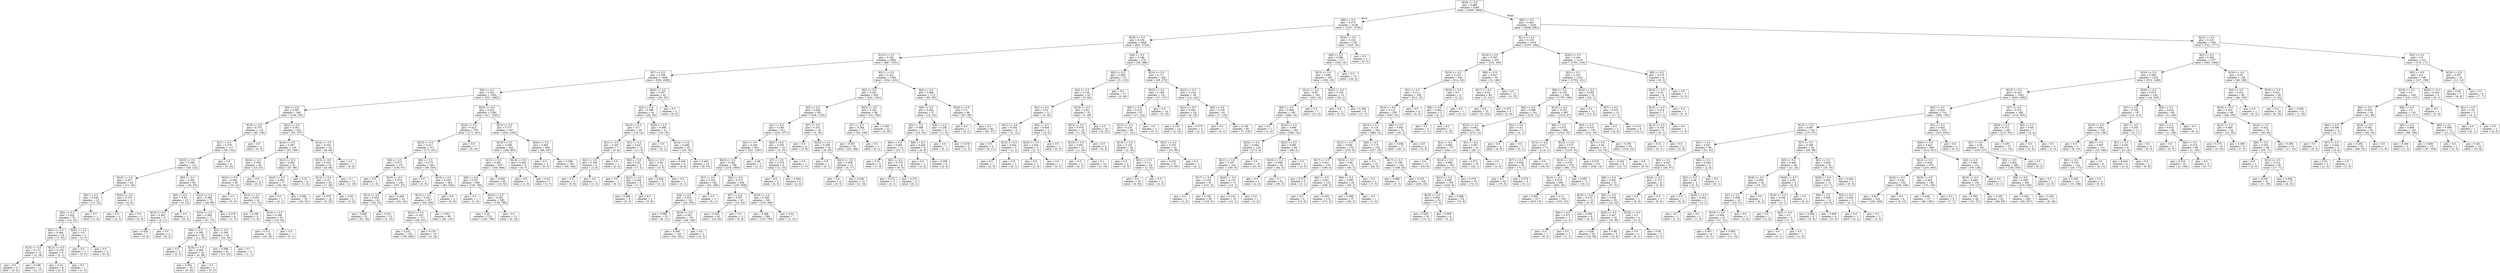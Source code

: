 digraph Tree {
node [shape=box] ;
0 [label="X[24] <= 0.5\ngini = 0.489\nsamples = 6383\nvalue = [4295, 5800]"] ;
1 [label="X[8] <= 0.5\ngini = 0.375\nsamples = 3138\nvalue = [1247, 3739]"] ;
0 -> 1 [labeldistance=2.5, labelangle=45, headlabel="True"] ;
2 [label="X[18] <= 0.5\ngini = 0.318\nsamples = 2920\nvalue = [921, 3720]"] ;
1 -> 2 ;
3 [label="X[13] <= 0.5\ngini = 0.332\nsamples = 2650\nvalue = [887, 3331]"] ;
2 -> 3 ;
4 [label="X[7] <= 0.5\ngini = 0.339\nsamples = 1608\nvalue = [553, 2000]"] ;
3 -> 4 ;
5 [label="X[4] <= 0.5\ngini = 0.332\nsamples = 1565\nvalue = [523, 1965]"] ;
4 -> 5 ;
6 [label="X[2] <= 0.5\ngini = 0.367\nsamples = 280\nvalue = [106, 332]"] ;
5 -> 6 ;
7 [label="X[19] <= 0.5\ngini = 0.375\nsamples = 118\nvalue = [45, 135]"] ;
6 -> 7 ;
8 [label="X[1] <= 0.5\ngini = 0.379\nsamples = 117\nvalue = [45, 132]"] ;
7 -> 8 ;
9 [label="X[23] <= 0.5\ngini = 0.394\nsamples = 113\nvalue = [45, 122]"] ;
8 -> 9 ;
10 [label="X[15] <= 0.5\ngini = 0.427\nsamples = 28\nvalue = [13, 29]"] ;
9 -> 10 ;
11 [label="X[5] <= 0.5\ngini = 0.438\nsamples = 23\nvalue = [11, 23]"] ;
10 -> 11 ;
12 [label="X[3] <= 0.5\ngini = 0.422\nsamples = 22\nvalue = [10, 23]"] ;
11 -> 12 ;
13 [label="X[21] <= 0.5\ngini = 0.384\nsamples = 19\nvalue = [7, 20]"] ;
12 -> 13 ;
14 [label="X[14] <= 0.5\ngini = 0.172\nsamples = 14\nvalue = [2, 19]"] ;
13 -> 14 ;
15 [label="gini = 0.0\nsamples = 2\nvalue = [0, 2]"] ;
14 -> 15 ;
16 [label="gini = 0.188\nsamples = 12\nvalue = [2, 17]"] ;
14 -> 16 ;
17 [label="X[12] <= 0.5\ngini = 0.278\nsamples = 5\nvalue = [5, 1]"] ;
13 -> 17 ;
18 [label="gini = 0.32\nsamples = 4\nvalue = [4, 1]"] ;
17 -> 18 ;
19 [label="gini = 0.0\nsamples = 1\nvalue = [1, 0]"] ;
17 -> 19 ;
20 [label="X[22] <= 0.5\ngini = 0.5\nsamples = 3\nvalue = [3, 3]"] ;
12 -> 20 ;
21 [label="gini = 0.0\nsamples = 1\nvalue = [3, 0]"] ;
20 -> 21 ;
22 [label="gini = 0.0\nsamples = 2\nvalue = [0, 3]"] ;
20 -> 22 ;
23 [label="gini = 0.0\nsamples = 1\nvalue = [1, 0]"] ;
11 -> 23 ;
24 [label="X[22] <= 0.5\ngini = 0.375\nsamples = 5\nvalue = [2, 6]"] ;
10 -> 24 ;
25 [label="gini = 0.5\nsamples = 2\nvalue = [2, 2]"] ;
24 -> 25 ;
26 [label="gini = 0.0\nsamples = 3\nvalue = [0, 4]"] ;
24 -> 26 ;
27 [label="X[0] <= 0.5\ngini = 0.381\nsamples = 85\nvalue = [32, 93]"] ;
9 -> 27 ;
28 [label="X[5] <= 0.5\ngini = 0.36\nsamples = 10\nvalue = [4, 13]"] ;
27 -> 28 ;
29 [label="X[15] <= 0.5\ngini = 0.391\nsamples = 9\nvalue = [4, 11]"] ;
28 -> 29 ;
30 [label="gini = 0.426\nsamples = 7\nvalue = [4, 9]"] ;
29 -> 30 ;
31 [label="gini = 0.0\nsamples = 2\nvalue = [0, 2]"] ;
29 -> 31 ;
32 [label="gini = 0.0\nsamples = 1\nvalue = [0, 2]"] ;
28 -> 32 ;
33 [label="X[12] <= 0.5\ngini = 0.384\nsamples = 75\nvalue = [28, 80]"] ;
27 -> 33 ;
34 [label="X[14] <= 0.5\ngini = 0.394\nsamples = 71\nvalue = [27, 73]"] ;
33 -> 34 ;
35 [label="X[6] <= 0.5\ngini = 0.393\nsamples = 28\nvalue = [11, 30]"] ;
34 -> 35 ;
36 [label="gini = 0.5\nsamples = 2\nvalue = [2, 2]"] ;
35 -> 36 ;
37 [label="X[16] <= 0.5\ngini = 0.368\nsamples = 26\nvalue = [9, 28]"] ;
35 -> 37 ;
38 [label="gini = 0.382\nsamples = 25\nvalue = [9, 26]"] ;
37 -> 38 ;
39 [label="gini = 0.0\nsamples = 1\nvalue = [0, 2]"] ;
37 -> 39 ;
40 [label="X[5] <= 0.5\ngini = 0.395\nsamples = 43\nvalue = [16, 43]"] ;
34 -> 40 ;
41 [label="gini = 0.388\nsamples = 41\nvalue = [15, 42]"] ;
40 -> 41 ;
42 [label="gini = 0.5\nsamples = 2\nvalue = [1, 1]"] ;
40 -> 42 ;
43 [label="gini = 0.219\nsamples = 4\nvalue = [1, 7]"] ;
33 -> 43 ;
44 [label="gini = 0.0\nsamples = 4\nvalue = [0, 10]"] ;
8 -> 44 ;
45 [label="gini = 0.0\nsamples = 1\nvalue = [0, 3]"] ;
7 -> 45 ;
46 [label="X[22] <= 0.5\ngini = 0.361\nsamples = 162\nvalue = [61, 197]"] ;
6 -> 46 ;
47 [label="X[14] <= 0.5\ngini = 0.387\nsamples = 129\nvalue = [53, 149]"] ;
46 -> 47 ;
48 [label="X[16] <= 0.5\ngini = 0.356\nsamples = 48\nvalue = [16, 53]"] ;
47 -> 48 ;
49 [label="X[23] <= 0.5\ngini = 0.364\nsamples = 46\nvalue = [16, 51]"] ;
48 -> 49 ;
50 [label="gini = 0.0\nsamples = 5\nvalue = [5, 0]"] ;
49 -> 50 ;
51 [label="X[15] <= 0.5\ngini = 0.292\nsamples = 41\nvalue = [11, 51]"] ;
49 -> 51 ;
52 [label="gini = 0.198\nsamples = 6\nvalue = [1, 8]"] ;
51 -> 52 ;
53 [label="X[19] <= 0.5\ngini = 0.306\nsamples = 35\nvalue = [10, 43]"] ;
51 -> 53 ;
54 [label="gini = 0.311\nsamples = 34\nvalue = [10, 42]"] ;
53 -> 54 ;
55 [label="gini = 0.0\nsamples = 1\nvalue = [0, 1]"] ;
53 -> 55 ;
56 [label="gini = 0.0\nsamples = 2\nvalue = [0, 2]"] ;
48 -> 56 ;
57 [label="X[21] <= 0.5\ngini = 0.402\nsamples = 81\nvalue = [37, 96]"] ;
47 -> 57 ;
58 [label="X[20] <= 0.5\ngini = 0.404\nsamples = 77\nvalue = [36, 92]"] ;
57 -> 58 ;
59 [label="gini = 0.0\nsamples = 1\nvalue = [0, 1]"] ;
58 -> 59 ;
60 [label="gini = 0.406\nsamples = 76\nvalue = [36, 91]"] ;
58 -> 60 ;
61 [label="gini = 0.32\nsamples = 4\nvalue = [1, 4]"] ;
57 -> 61 ;
62 [label="X[16] <= 0.5\ngini = 0.245\nsamples = 33\nvalue = [8, 48]"] ;
46 -> 62 ;
63 [label="X[15] <= 0.5\ngini = 0.252\nsamples = 32\nvalue = [8, 46]"] ;
62 -> 63 ;
64 [label="X[12] <= 0.5\ngini = 0.32\nsamples = 20\nvalue = [7, 28]"] ;
63 -> 64 ;
65 [label="gini = 0.278\nsamples = 18\nvalue = [5, 25]"] ;
64 -> 65 ;
66 [label="gini = 0.48\nsamples = 2\nvalue = [2, 3]"] ;
64 -> 66 ;
67 [label="gini = 0.1\nsamples = 12\nvalue = [1, 18]"] ;
63 -> 67 ;
68 [label="gini = 0.0\nsamples = 1\nvalue = [0, 2]"] ;
62 -> 68 ;
69 [label="X[23] <= 0.5\ngini = 0.324\nsamples = 1285\nvalue = [417, 1633]"] ;
5 -> 69 ;
70 [label="X[16] <= 0.5\ngini = 0.413\nsamples = 378\nvalue = [177, 431]"] ;
69 -> 70 ;
71 [label="X[22] <= 0.5\ngini = 0.417\nsamples = 371\nvalue = [177, 421]"] ;
70 -> 71 ;
72 [label="X[0] <= 0.5\ngini = 0.473\nsamples = 107\nvalue = [108, 67]"] ;
71 -> 72 ;
73 [label="gini = 0.0\nsamples = 1\nvalue = [1, 0]"] ;
72 -> 73 ;
74 [label="X[15] <= 0.5\ngini = 0.474\nsamples = 106\nvalue = [107, 67]"] ;
72 -> 74 ;
75 [label="X[12] <= 0.5\ngini = 0.495\nsamples = 63\nvalue = [53, 43]"] ;
74 -> 75 ;
76 [label="gini = 0.466\nsamples = 51\nvalue = [51, 30]"] ;
75 -> 76 ;
77 [label="gini = 0.231\nsamples = 12\nvalue = [2, 13]"] ;
75 -> 77 ;
78 [label="gini = 0.426\nsamples = 43\nvalue = [54, 24]"] ;
74 -> 78 ;
79 [label="X[0] <= 0.5\ngini = 0.273\nsamples = 264\nvalue = [69, 354]"] ;
71 -> 79 ;
80 [label="gini = 0.0\nsamples = 2\nvalue = [5, 0]"] ;
79 -> 80 ;
81 [label="X[19] <= 0.5\ngini = 0.259\nsamples = 262\nvalue = [64, 354]"] ;
79 -> 81 ;
82 [label="X[15] <= 0.5\ngini = 0.263\nsamples = 257\nvalue = [64, 346]"] ;
81 -> 82 ;
83 [label="X[12] <= 0.5\ngini = 0.243\nsamples = 171\nvalue = [38, 231]"] ;
82 -> 83 ;
84 [label="gini = 0.251\nsamples = 155\nvalue = [36, 209]"] ;
83 -> 84 ;
85 [label="gini = 0.153\nsamples = 16\nvalue = [2, 22]"] ;
83 -> 85 ;
86 [label="gini = 0.301\nsamples = 86\nvalue = [26, 115]"] ;
82 -> 86 ;
87 [label="gini = 0.0\nsamples = 5\nvalue = [0, 8]"] ;
81 -> 87 ;
88 [label="gini = 0.0\nsamples = 7\nvalue = [0, 10]"] ;
70 -> 88 ;
89 [label="X[15] <= 0.5\ngini = 0.277\nsamples = 907\nvalue = [240, 1202]"] ;
69 -> 89 ;
90 [label="X[19] <= 0.5\ngini = 0.266\nsamples = 643\nvalue = [160, 855]"] ;
89 -> 90 ;
91 [label="X[12] <= 0.5\ngini = 0.262\nsamples = 635\nvalue = [156, 848]"] ;
90 -> 91 ;
92 [label="X[0] <= 0.5\ngini = 0.257\nsamples = 586\nvalue = [140, 786]"] ;
91 -> 92 ;
93 [label="gini = 0.0\nsamples = 1\nvalue = [1, 0]"] ;
92 -> 93 ;
94 [label="X[16] <= 0.5\ngini = 0.255\nsamples = 585\nvalue = [139, 786]"] ;
92 -> 94 ;
95 [label="gini = 0.26\nsamples = 574\nvalue = [139, 768]"] ;
94 -> 95 ;
96 [label="gini = 0.0\nsamples = 11\nvalue = [0, 18]"] ;
94 -> 96 ;
97 [label="gini = 0.326\nsamples = 49\nvalue = [16, 62]"] ;
91 -> 97 ;
98 [label="X[14] <= 0.5\ngini = 0.463\nsamples = 8\nvalue = [4, 7]"] ;
90 -> 98 ;
99 [label="gini = 0.0\nsamples = 1\nvalue = [1, 0]"] ;
98 -> 99 ;
100 [label="gini = 0.42\nsamples = 7\nvalue = [3, 7]"] ;
98 -> 100 ;
101 [label="X[20] <= 0.5\ngini = 0.305\nsamples = 264\nvalue = [80, 347]"] ;
89 -> 101 ;
102 [label="gini = 0.0\nsamples = 2\nvalue = [0, 3]"] ;
101 -> 102 ;
103 [label="gini = 0.306\nsamples = 262\nvalue = [80, 344]"] ;
101 -> 103 ;
104 [label="X[22] <= 0.5\ngini = 0.497\nsamples = 43\nvalue = [30, 35]"] ;
4 -> 104 ;
105 [label="X[3] <= 0.5\ngini = 0.499\nsamples = 41\nvalue = [30, 33]"] ;
104 -> 105 ;
106 [label="X[14] <= 0.5\ngini = 0.5\nsamples = 20\nvalue = [14, 14]"] ;
105 -> 106 ;
107 [label="X[1] <= 0.5\ngini = 0.397\nsamples = 7\nvalue = [3, 8]"] ;
106 -> 107 ;
108 [label="X[2] <= 0.5\ngini = 0.198\nsamples = 6\nvalue = [1, 8]"] ;
107 -> 108 ;
109 [label="gini = 0.0\nsamples = 5\nvalue = [0, 8]"] ;
108 -> 109 ;
110 [label="gini = 0.0\nsamples = 1\nvalue = [1, 0]"] ;
108 -> 110 ;
111 [label="gini = 0.0\nsamples = 1\nvalue = [2, 0]"] ;
107 -> 111 ;
112 [label="X[1] <= 0.5\ngini = 0.457\nsamples = 13\nvalue = [11, 6]"] ;
106 -> 112 ;
113 [label="X[0] <= 0.5\ngini = 0.42\nsamples = 9\nvalue = [7, 3]"] ;
112 -> 113 ;
114 [label="gini = 0.0\nsamples = 1\nvalue = [0, 1]"] ;
113 -> 114 ;
115 [label="X[21] <= 0.5\ngini = 0.346\nsamples = 8\nvalue = [7, 2]"] ;
113 -> 115 ;
116 [label="gini = 0.408\nsamples = 6\nvalue = [5, 2]"] ;
115 -> 116 ;
117 [label="gini = 0.0\nsamples = 2\nvalue = [2, 0]"] ;
115 -> 117 ;
118 [label="X[21] <= 0.5\ngini = 0.49\nsamples = 4\nvalue = [4, 3]"] ;
112 -> 118 ;
119 [label="gini = 0.444\nsamples = 3\nvalue = [4, 2]"] ;
118 -> 119 ;
120 [label="gini = 0.0\nsamples = 1\nvalue = [0, 1]"] ;
118 -> 120 ;
121 [label="X[20] <= 0.5\ngini = 0.496\nsamples = 21\nvalue = [16, 19]"] ;
105 -> 121 ;
122 [label="gini = 0.0\nsamples = 1\nvalue = [0, 1]"] ;
121 -> 122 ;
123 [label="X[14] <= 0.5\ngini = 0.498\nsamples = 20\nvalue = [16, 18]"] ;
121 -> 123 ;
124 [label="gini = 0.444\nsamples = 6\nvalue = [8, 4]"] ;
123 -> 124 ;
125 [label="gini = 0.463\nsamples = 14\nvalue = [8, 14]"] ;
123 -> 125 ;
126 [label="gini = 0.0\nsamples = 2\nvalue = [0, 2]"] ;
104 -> 126 ;
127 [label="X[21] <= 0.5\ngini = 0.321\nsamples = 1042\nvalue = [334, 1331]"] ;
3 -> 127 ;
128 [label="X[2] <= 0.5\ngini = 0.281\nsamples = 929\nvalue = [252, 1241]"] ;
127 -> 128 ;
129 [label="X[3] <= 0.5\ngini = 0.284\nsamples = 831\nvalue = [228, 1103]"] ;
128 -> 129 ;
130 [label="X[1] <= 0.5\ngini = 0.285\nsamples = 811\nvalue = [224, 1077]"] ;
129 -> 130 ;
131 [label="X[5] <= 0.5\ngini = 0.284\nsamples = 801\nvalue = [221, 1067]"] ;
130 -> 131 ;
132 [label="X[23] <= 0.5\ngini = 0.283\nsamples = 798\nvalue = [219, 1064]"] ;
131 -> 132 ;
133 [label="X[7] <= 0.5\ngini = 0.322\nsamples = 162\nvalue = [52, 206]"] ;
132 -> 133 ;
134 [label="X[4] <= 0.5\ngini = 0.323\nsamples = 161\nvalue = [52, 205]"] ;
133 -> 134 ;
135 [label="gini = 0.488\nsamples = 10\nvalue = [8, 11]"] ;
134 -> 135 ;
136 [label="X[19] <= 0.5\ngini = 0.301\nsamples = 151\nvalue = [44, 194]"] ;
134 -> 136 ;
137 [label="gini = 0.304\nsamples = 149\nvalue = [44, 191]"] ;
136 -> 137 ;
138 [label="gini = 0.0\nsamples = 2\nvalue = [0, 3]"] ;
136 -> 138 ;
139 [label="gini = 0.0\nsamples = 1\nvalue = [0, 1]"] ;
133 -> 139 ;
140 [label="X[4] <= 0.5\ngini = 0.273\nsamples = 636\nvalue = [167, 858]"] ;
132 -> 140 ;
141 [label="X[7] <= 0.5\ngini = 0.327\nsamples = 45\nvalue = [14, 54]"] ;
140 -> 141 ;
142 [label="gini = 0.342\nsamples = 42\nvalue = [14, 50]"] ;
141 -> 142 ;
143 [label="gini = 0.0\nsamples = 3\nvalue = [0, 4]"] ;
141 -> 143 ;
144 [label="X[19] <= 0.5\ngini = 0.269\nsamples = 591\nvalue = [153, 804]"] ;
140 -> 144 ;
145 [label="gini = 0.268\nsamples = 584\nvalue = [150, 792]"] ;
144 -> 145 ;
146 [label="gini = 0.32\nsamples = 7\nvalue = [3, 12]"] ;
144 -> 146 ;
147 [label="gini = 0.48\nsamples = 3\nvalue = [2, 3]"] ;
131 -> 147 ;
148 [label="X[4] <= 0.5\ngini = 0.355\nsamples = 10\nvalue = [3, 10]"] ;
130 -> 148 ;
149 [label="X[7] <= 0.5\ngini = 0.278\nsamples = 9\nvalue = [2, 10]"] ;
148 -> 149 ;
150 [label="gini = 0.0\nsamples = 5\nvalue = [0, 6]"] ;
149 -> 150 ;
151 [label="gini = 0.444\nsamples = 4\nvalue = [2, 4]"] ;
149 -> 151 ;
152 [label="gini = 0.0\nsamples = 1\nvalue = [1, 0]"] ;
148 -> 152 ;
153 [label="X[7] <= 0.5\ngini = 0.231\nsamples = 20\nvalue = [4, 26]"] ;
129 -> 153 ;
154 [label="gini = 0.0\nsamples = 4\nvalue = [0, 8]"] ;
153 -> 154 ;
155 [label="X[20] <= 0.5\ngini = 0.298\nsamples = 16\nvalue = [4, 18]"] ;
153 -> 155 ;
156 [label="gini = 0.0\nsamples = 1\nvalue = [0, 1]"] ;
155 -> 156 ;
157 [label="X[23] <= 0.5\ngini = 0.308\nsamples = 15\nvalue = [4, 17]"] ;
155 -> 157 ;
158 [label="gini = 0.0\nsamples = 3\nvalue = [0, 3]"] ;
157 -> 158 ;
159 [label="gini = 0.346\nsamples = 12\nvalue = [4, 14]"] ;
157 -> 159 ;
160 [label="X[22] <= 0.5\ngini = 0.252\nsamples = 98\nvalue = [24, 138]"] ;
128 -> 160 ;
161 [label="X[7] <= 0.5\ngini = 0.264\nsamples = 77\nvalue = [20, 108]"] ;
160 -> 161 ;
162 [label="gini = 0.267\nsamples = 76\nvalue = [20, 106]"] ;
161 -> 162 ;
163 [label="gini = 0.0\nsamples = 1\nvalue = [0, 2]"] ;
161 -> 163 ;
164 [label="gini = 0.208\nsamples = 21\nvalue = [4, 30]"] ;
160 -> 164 ;
165 [label="X[4] <= 0.5\ngini = 0.499\nsamples = 113\nvalue = [82, 90]"] ;
127 -> 165 ;
166 [label="X[0] <= 0.5\ngini = 0.482\nsamples = 27\nvalue = [15, 22]"] ;
165 -> 166 ;
167 [label="X[2] <= 0.5\ngini = 0.498\nsamples = 21\nvalue = [14, 16]"] ;
166 -> 167 ;
168 [label="X[6] <= 0.5\ngini = 0.484\nsamples = 12\nvalue = [10, 7]"] ;
167 -> 168 ;
169 [label="gini = 0.32\nsamples = 4\nvalue = [1, 4]"] ;
168 -> 169 ;
170 [label="X[3] <= 0.5\ngini = 0.375\nsamples = 8\nvalue = [9, 3]"] ;
168 -> 170 ;
171 [label="gini = 0.375\nsamples = 3\nvalue = [3, 1]"] ;
170 -> 171 ;
172 [label="gini = 0.375\nsamples = 5\nvalue = [6, 2]"] ;
170 -> 172 ;
173 [label="X[6] <= 0.5\ngini = 0.426\nsamples = 9\nvalue = [4, 9]"] ;
167 -> 173 ;
174 [label="gini = 0.0\nsamples = 1\nvalue = [2, 0]"] ;
173 -> 174 ;
175 [label="gini = 0.298\nsamples = 8\nvalue = [2, 9]"] ;
173 -> 175 ;
176 [label="X[6] <= 0.5\ngini = 0.245\nsamples = 6\nvalue = [1, 6]"] ;
166 -> 176 ;
177 [label="gini = 0.0\nsamples = 1\nvalue = [0, 1]"] ;
176 -> 177 ;
178 [label="gini = 0.278\nsamples = 5\nvalue = [1, 5]"] ;
176 -> 178 ;
179 [label="X[20] <= 0.5\ngini = 0.5\nsamples = 86\nvalue = [67, 68]"] ;
165 -> 179 ;
180 [label="gini = 0.0\nsamples = 1\nvalue = [0, 1]"] ;
179 -> 180 ;
181 [label="gini = 0.5\nsamples = 85\nvalue = [67, 67]"] ;
179 -> 181 ;
182 [label="X[4] <= 0.5\ngini = 0.148\nsamples = 270\nvalue = [34, 389]"] ;
2 -> 182 ;
183 [label="X[0] <= 0.5\ngini = 0.083\nsamples = 70\nvalue = [5, 110]"] ;
182 -> 183 ;
184 [label="X[2] <= 0.5\ngini = 0.134\nsamples = 43\nvalue = [5, 64]"] ;
183 -> 184 ;
185 [label="X[1] <= 0.5\ngini = 0.32\nsamples = 11\nvalue = [4, 16]"] ;
184 -> 185 ;
186 [label="X[21] <= 0.5\ngini = 0.245\nsamples = 8\nvalue = [2, 12]"] ;
185 -> 186 ;
187 [label="gini = 0.0\nsamples = 6\nvalue = [0, 11]"] ;
186 -> 187 ;
188 [label="X[14] <= 0.5\ngini = 0.444\nsamples = 2\nvalue = [2, 1]"] ;
186 -> 188 ;
189 [label="gini = 0.0\nsamples = 1\nvalue = [2, 0]"] ;
188 -> 189 ;
190 [label="gini = 0.0\nsamples = 1\nvalue = [0, 1]"] ;
188 -> 190 ;
191 [label="X[5] <= 0.5\ngini = 0.444\nsamples = 3\nvalue = [2, 4]"] ;
185 -> 191 ;
192 [label="X[23] <= 0.5\ngini = 0.444\nsamples = 2\nvalue = [2, 1]"] ;
191 -> 192 ;
193 [label="gini = 0.0\nsamples = 1\nvalue = [2, 0]"] ;
192 -> 193 ;
194 [label="gini = 0.0\nsamples = 1\nvalue = [0, 1]"] ;
192 -> 194 ;
195 [label="gini = 0.0\nsamples = 1\nvalue = [0, 3]"] ;
191 -> 195 ;
196 [label="X[14] <= 0.5\ngini = 0.04\nsamples = 32\nvalue = [1, 48]"] ;
184 -> 196 ;
197 [label="X[22] <= 0.5\ngini = 0.074\nsamples = 16\nvalue = [1, 25]"] ;
196 -> 197 ;
198 [label="X[13] <= 0.5\ngini = 0.091\nsamples = 12\nvalue = [1, 20]"] ;
197 -> 198 ;
199 [label="gini = 0.0\nsamples = 2\nvalue = [0, 2]"] ;
198 -> 199 ;
200 [label="gini = 0.1\nsamples = 10\nvalue = [1, 18]"] ;
198 -> 200 ;
201 [label="gini = 0.0\nsamples = 4\nvalue = [0, 5]"] ;
197 -> 201 ;
202 [label="gini = 0.0\nsamples = 16\nvalue = [0, 23]"] ;
196 -> 202 ;
203 [label="gini = 0.0\nsamples = 27\nvalue = [0, 46]"] ;
183 -> 203 ;
204 [label="X[14] <= 0.5\ngini = 0.171\nsamples = 200\nvalue = [29, 279]"] ;
182 -> 204 ;
205 [label="X[22] <= 0.5\ngini = 0.196\nsamples = 101\nvalue = [17, 137]"] ;
204 -> 205 ;
206 [label="X[3] <= 0.5\ngini = 0.215\nsamples = 87\nvalue = [17, 122]"] ;
205 -> 206 ;
207 [label="X[13] <= 0.5\ngini = 0.216\nsamples = 86\nvalue = [17, 121]"] ;
206 -> 207 ;
208 [label="X[15] <= 0.5\ngini = 0.102\nsamples = 24\nvalue = [2, 35]"] ;
207 -> 208 ;
209 [label="gini = 0.0\nsamples = 2\nvalue = [0, 3]"] ;
208 -> 209 ;
210 [label="X[21] <= 0.5\ngini = 0.111\nsamples = 22\nvalue = [2, 32]"] ;
208 -> 210 ;
211 [label="gini = 0.0\nsamples = 20\nvalue = [0, 30]"] ;
210 -> 211 ;
212 [label="gini = 0.5\nsamples = 2\nvalue = [2, 2]"] ;
210 -> 212 ;
213 [label="X[21] <= 0.5\ngini = 0.253\nsamples = 62\nvalue = [15, 86]"] ;
207 -> 213 ;
214 [label="gini = 0.255\nsamples = 61\nvalue = [15, 85]"] ;
213 -> 214 ;
215 [label="gini = 0.0\nsamples = 1\nvalue = [0, 1]"] ;
213 -> 215 ;
216 [label="gini = 0.0\nsamples = 1\nvalue = [0, 1]"] ;
206 -> 216 ;
217 [label="gini = 0.0\nsamples = 14\nvalue = [0, 15]"] ;
205 -> 217 ;
218 [label="X[23] <= 0.5\ngini = 0.144\nsamples = 99\nvalue = [12, 142]"] ;
204 -> 218 ;
219 [label="X[21] <= 0.5\ngini = 0.293\nsamples = 18\nvalue = [5, 23]"] ;
218 -> 219 ;
220 [label="gini = 0.153\nsamples = 14\nvalue = [2, 22]"] ;
219 -> 220 ;
221 [label="gini = 0.375\nsamples = 4\nvalue = [3, 1]"] ;
219 -> 221 ;
222 [label="X[0] <= 0.5\ngini = 0.105\nsamples = 81\nvalue = [7, 119]"] ;
218 -> 222 ;
223 [label="gini = 0.0\nsamples = 1\nvalue = [0, 1]"] ;
222 -> 223 ;
224 [label="gini = 0.106\nsamples = 80\nvalue = [7, 118]"] ;
222 -> 224 ;
225 [label="X[16] <= 0.5\ngini = 0.104\nsamples = 218\nvalue = [326, 19]"] ;
1 -> 225 ;
226 [label="X[6] <= 0.5\ngini = 0.089\nsamples = 217\nvalue = [326, 16]"] ;
225 -> 226 ;
227 [label="X[15] <= 0.5\ngini = 0.096\nsamples = 202\nvalue = [302, 16]"] ;
226 -> 227 ;
228 [label="X[12] <= 0.5\ngini = 0.09\nsamples = 192\nvalue = [282, 14]"] ;
227 -> 228 ;
229 [label="X[4] <= 0.5\ngini = 0.094\nsamples = 185\nvalue = [269, 14]"] ;
228 -> 229 ;
230 [label="gini = 0.0\nsamples = 1\nvalue = [1, 0]"] ;
229 -> 230 ;
231 [label="X[14] <= 0.5\ngini = 0.094\nsamples = 184\nvalue = [268, 14]"] ;
229 -> 231 ;
232 [label="X[22] <= 0.5\ngini = 0.094\nsamples = 120\nvalue = [173, 9]"] ;
231 -> 232 ;
233 [label="X[21] <= 0.5\ngini = 0.107\nsamples = 102\nvalue = [150, 9]"] ;
232 -> 233 ;
234 [label="X[17] <= 0.5\ngini = 0.104\nsamples = 91\nvalue = [137, 8]"] ;
233 -> 234 ;
235 [label="gini = 0.0\nsamples = 1\nvalue = [1, 0]"] ;
234 -> 235 ;
236 [label="gini = 0.105\nsamples = 90\nvalue = [136, 8]"] ;
234 -> 236 ;
237 [label="X[20] <= 0.5\ngini = 0.133\nsamples = 11\nvalue = [13, 1]"] ;
233 -> 237 ;
238 [label="gini = 0.142\nsamples = 10\nvalue = [12, 1]"] ;
237 -> 238 ;
239 [label="gini = 0.0\nsamples = 1\nvalue = [1, 0]"] ;
237 -> 239 ;
240 [label="gini = 0.0\nsamples = 18\nvalue = [23, 0]"] ;
232 -> 240 ;
241 [label="X[22] <= 0.5\ngini = 0.095\nsamples = 64\nvalue = [95, 5]"] ;
231 -> 241 ;
242 [label="X[23] <= 0.5\ngini = 0.098\nsamples = 62\nvalue = [92, 5]"] ;
241 -> 242 ;
243 [label="gini = 0.0\nsamples = 1\nvalue = [2, 0]"] ;
242 -> 243 ;
244 [label="gini = 0.1\nsamples = 61\nvalue = [90, 5]"] ;
242 -> 244 ;
245 [label="gini = 0.0\nsamples = 2\nvalue = [3, 0]"] ;
241 -> 245 ;
246 [label="gini = 0.0\nsamples = 7\nvalue = [13, 0]"] ;
228 -> 246 ;
247 [label="X[23] <= 0.5\ngini = 0.165\nsamples = 10\nvalue = [20, 2]"] ;
227 -> 247 ;
248 [label="gini = 0.0\nsamples = 2\nvalue = [3, 0]"] ;
247 -> 248 ;
249 [label="gini = 0.188\nsamples = 8\nvalue = [17, 2]"] ;
247 -> 249 ;
250 [label="gini = 0.0\nsamples = 15\nvalue = [24, 0]"] ;
226 -> 250 ;
251 [label="gini = 0.0\nsamples = 1\nvalue = [0, 3]"] ;
225 -> 251 ;
252 [label="X[9] <= 0.5\ngini = 0.481\nsamples = 3245\nvalue = [3048, 2061]"] ;
0 -> 252 [labeldistance=2.5, labelangle=-45, headlabel="False"] ;
253 [label="X[11] <= 0.5\ngini = 0.195\nsamples = 1654\nvalue = [2307, 284]"] ;
252 -> 253 ;
254 [label="X[16] <= 0.5\ngini = 0.383\nsamples = 435\nvalue = [516, 180]"] ;
253 -> 254 ;
255 [label="X[10] <= 0.5\ngini = 0.116\nsamples = 343\nvalue = [514, 34]"] ;
254 -> 255 ;
256 [label="X[1] <= 0.5\ngini = 0.111\nsamples = 339\nvalue = [512, 32]"] ;
255 -> 256 ;
257 [label="X[15] <= 0.5\ngini = 0.112\nsamples = 335\nvalue = [507, 32]"] ;
256 -> 257 ;
258 [label="X[13] <= 0.5\ngini = 0.118\nsamples = 304\nvalue = [462, 31]"] ;
257 -> 258 ;
259 [label="X[12] <= 0.5\ngini = 0.049\nsamples = 150\nvalue = [235, 6]"] ;
258 -> 259 ;
260 [label="X[17] <= 0.5\ngini = 0.041\nsamples = 119\nvalue = [189, 4]"] ;
259 -> 260 ;
261 [label="gini = 0.375\nsamples = 3\nvalue = [3, 1]"] ;
260 -> 261 ;
262 [label="X[4] <= 0.5\ngini = 0.031\nsamples = 116\nvalue = [186, 3]"] ;
260 -> 262 ;
263 [label="gini = 0.0\nsamples = 6\nvalue = [13, 0]"] ;
262 -> 263 ;
264 [label="gini = 0.034\nsamples = 110\nvalue = [173, 3]"] ;
262 -> 264 ;
265 [label="X[19] <= 0.5\ngini = 0.08\nsamples = 31\nvalue = [46, 2]"] ;
259 -> 265 ;
266 [label="X[6] <= 0.5\ngini = 0.093\nsamples = 28\nvalue = [39, 2]"] ;
265 -> 266 ;
267 [label="gini = 0.095\nsamples = 27\nvalue = [38, 2]"] ;
266 -> 267 ;
268 [label="gini = 0.0\nsamples = 1\nvalue = [1, 0]"] ;
266 -> 268 ;
269 [label="gini = 0.0\nsamples = 3\nvalue = [7, 0]"] ;
265 -> 269 ;
270 [label="X[4] <= 0.5\ngini = 0.179\nsamples = 154\nvalue = [227, 25]"] ;
258 -> 270 ;
271 [label="gini = 0.0\nsamples = 19\nvalue = [28, 0]"] ;
270 -> 271 ;
272 [label="X[17] <= 0.5\ngini = 0.198\nsamples = 135\nvalue = [199, 25]"] ;
270 -> 272 ;
273 [label="gini = 0.486\nsamples = 7\nvalue = [5, 7]"] ;
272 -> 273 ;
274 [label="gini = 0.155\nsamples = 128\nvalue = [194, 18]"] ;
272 -> 274 ;
275 [label="X[6] <= 0.5\ngini = 0.043\nsamples = 31\nvalue = [45, 1]"] ;
257 -> 275 ;
276 [label="gini = 0.048\nsamples = 27\nvalue = [40, 1]"] ;
275 -> 276 ;
277 [label="gini = 0.0\nsamples = 4\nvalue = [5, 0]"] ;
275 -> 277 ;
278 [label="gini = 0.0\nsamples = 4\nvalue = [5, 0]"] ;
256 -> 278 ;
279 [label="X[15] <= 0.5\ngini = 0.5\nsamples = 4\nvalue = [2, 2]"] ;
255 -> 279 ;
280 [label="X[6] <= 0.5\ngini = 0.444\nsamples = 3\nvalue = [2, 1]"] ;
279 -> 280 ;
281 [label="gini = 0.5\nsamples = 2\nvalue = [1, 1]"] ;
280 -> 281 ;
282 [label="gini = 0.0\nsamples = 1\nvalue = [1, 0]"] ;
280 -> 282 ;
283 [label="gini = 0.0\nsamples = 1\nvalue = [0, 1]"] ;
279 -> 283 ;
284 [label="X[6] <= 0.5\ngini = 0.027\nsamples = 92\nvalue = [2, 146]"] ;
254 -> 284 ;
285 [label="X[17] <= 0.5\ngini = 0.03\nsamples = 80\nvalue = [2, 131]"] ;
284 -> 285 ;
286 [label="gini = 0.0\nsamples = 75\nvalue = [0, 125]"] ;
285 -> 286 ;
287 [label="gini = 0.375\nsamples = 5\nvalue = [2, 6]"] ;
285 -> 287 ;
288 [label="gini = 0.0\nsamples = 12\nvalue = [0, 15]"] ;
284 -> 288 ;
289 [label="X[20] <= 0.5\ngini = 0.104\nsamples = 1219\nvalue = [1791, 104]"] ;
253 -> 289 ;
290 [label="X[3] <= 0.5\ngini = 0.102\nsamples = 1210\nvalue = [1782, 101]"] ;
289 -> 290 ;
291 [label="X[0] <= 0.5\ngini = 0.102\nsamples = 1188\nvalue = [1750, 100]"] ;
290 -> 291 ;
292 [label="X[4] <= 0.5\ngini = 0.086\nsamples = 201\nvalue = [276, 13]"] ;
291 -> 292 ;
293 [label="X[12] <= 0.5\ngini = 0.081\nsamples = 198\nvalue = [272, 12]"] ;
292 -> 293 ;
294 [label="X[2] <= 0.5\ngini = 0.083\nsamples = 177\nvalue = [244, 11]"] ;
293 -> 294 ;
295 [label="gini = 0.0\nsamples = 15\nvalue = [20, 0]"] ;
294 -> 295 ;
296 [label="X[14] <= 0.5\ngini = 0.089\nsamples = 162\nvalue = [224, 11]"] ;
294 -> 296 ;
297 [label="X[13] <= 0.5\ngini = 0.096\nsamples = 109\nvalue = [150, 8]"] ;
296 -> 297 ;
298 [label="X[16] <= 0.5\ngini = 0.094\nsamples = 54\nvalue = [77, 4]"] ;
297 -> 298 ;
299 [label="gini = 0.053\nsamples = 50\nvalue = [72, 2]"] ;
298 -> 299 ;
300 [label="gini = 0.408\nsamples = 4\nvalue = [5, 2]"] ;
298 -> 300 ;
301 [label="gini = 0.098\nsamples = 55\nvalue = [73, 4]"] ;
297 -> 301 ;
302 [label="gini = 0.075\nsamples = 53\nvalue = [74, 3]"] ;
296 -> 302 ;
303 [label="X[1] <= 0.5\ngini = 0.067\nsamples = 21\nvalue = [28, 1]"] ;
293 -> 303 ;
304 [label="gini = 0.071\nsamples = 20\nvalue = [26, 1]"] ;
303 -> 304 ;
305 [label="gini = 0.0\nsamples = 1\nvalue = [2, 0]"] ;
303 -> 305 ;
306 [label="X[2] <= 0.5\ngini = 0.32\nsamples = 3\nvalue = [4, 1]"] ;
292 -> 306 ;
307 [label="gini = 0.0\nsamples = 2\nvalue = [4, 0]"] ;
306 -> 307 ;
308 [label="gini = 0.0\nsamples = 1\nvalue = [0, 1]"] ;
306 -> 308 ;
309 [label="X[12] <= 0.5\ngini = 0.105\nsamples = 987\nvalue = [1474, 87]"] ;
291 -> 309 ;
310 [label="X[4] <= 0.5\ngini = 0.072\nsamples = 884\nvalue = [1333, 52]"] ;
309 -> 310 ;
311 [label="X[13] <= 0.5\ngini = 0.017\nsamples = 73\nvalue = [114, 1]"] ;
310 -> 311 ;
312 [label="X[7] <= 0.5\ngini = 0.026\nsamples = 48\nvalue = [75, 1]"] ;
311 -> 312 ;
313 [label="gini = 0.0\nsamples = 44\nvalue = [70, 0]"] ;
312 -> 313 ;
314 [label="gini = 0.278\nsamples = 4\nvalue = [5, 1]"] ;
312 -> 314 ;
315 [label="gini = 0.0\nsamples = 25\nvalue = [39, 0]"] ;
311 -> 315 ;
316 [label="X[14] <= 0.5\ngini = 0.077\nsamples = 811\nvalue = [1219, 51]"] ;
310 -> 316 ;
317 [label="X[16] <= 0.5\ngini = 0.079\nsamples = 579\nvalue = [861, 37]"] ;
316 -> 317 ;
318 [label="X[13] <= 0.5\ngini = 0.079\nsamples = 568\nvalue = [842, 36]"] ;
317 -> 318 ;
319 [label="gini = 0.052\nsamples = 317\nvalue = [470, 13]"] ;
318 -> 319 ;
320 [label="gini = 0.11\nsamples = 251\nvalue = [372, 23]"] ;
318 -> 320 ;
321 [label="gini = 0.095\nsamples = 11\nvalue = [19, 1]"] ;
317 -> 321 ;
322 [label="gini = 0.072\nsamples = 232\nvalue = [358, 14]"] ;
316 -> 322 ;
323 [label="X[4] <= 0.5\ngini = 0.319\nsamples = 103\nvalue = [141, 35]"] ;
309 -> 323 ;
324 [label="X[7] <= 0.5\ngini = 0.48\nsamples = 10\nvalue = [15, 10]"] ;
323 -> 324 ;
325 [label="gini = 0.434\nsamples = 9\nvalue = [15, 7]"] ;
324 -> 325 ;
326 [label="gini = 0.0\nsamples = 1\nvalue = [0, 3]"] ;
324 -> 326 ;
327 [label="gini = 0.276\nsamples = 93\nvalue = [126, 25]"] ;
323 -> 327 ;
328 [label="X[14] <= 0.5\ngini = 0.059\nsamples = 22\nvalue = [32, 1]"] ;
290 -> 328 ;
329 [label="gini = 0.0\nsamples = 12\nvalue = [15, 0]"] ;
328 -> 329 ;
330 [label="X[7] <= 0.5\ngini = 0.105\nsamples = 10\nvalue = [17, 1]"] ;
328 -> 330 ;
331 [label="gini = 0.0\nsamples = 2\nvalue = [4, 0]"] ;
330 -> 331 ;
332 [label="gini = 0.133\nsamples = 8\nvalue = [13, 1]"] ;
330 -> 332 ;
333 [label="X[6] <= 0.5\ngini = 0.375\nsamples = 9\nvalue = [9, 3]"] ;
289 -> 333 ;
334 [label="X[16] <= 0.5\ngini = 0.42\nsamples = 8\nvalue = [7, 3]"] ;
333 -> 334 ;
335 [label="X[15] <= 0.5\ngini = 0.219\nsamples = 7\nvalue = [7, 1]"] ;
334 -> 335 ;
336 [label="X[13] <= 0.5\ngini = 0.245\nsamples = 6\nvalue = [6, 1]"] ;
335 -> 336 ;
337 [label="gini = 0.32\nsamples = 4\nvalue = [4, 1]"] ;
336 -> 337 ;
338 [label="gini = 0.0\nsamples = 2\nvalue = [2, 0]"] ;
336 -> 338 ;
339 [label="gini = 0.0\nsamples = 1\nvalue = [1, 0]"] ;
335 -> 339 ;
340 [label="gini = 0.0\nsamples = 1\nvalue = [0, 2]"] ;
334 -> 340 ;
341 [label="gini = 0.0\nsamples = 1\nvalue = [2, 0]"] ;
333 -> 341 ;
342 [label="X[15] <= 0.5\ngini = 0.415\nsamples = 1591\nvalue = [741, 1777]"] ;
252 -> 342 ;
343 [label="X[2] <= 0.5\ngini = 0.384\nsamples = 1377\nvalue = [563, 1606]"] ;
342 -> 343 ;
344 [label="X[16] <= 0.5\ngini = 0.388\nsamples = 1239\nvalue = [514, 1438]"] ;
343 -> 344 ;
345 [label="X[12] <= 0.5\ngini = 0.432\nsamples = 1003\nvalue = [500, 1085]"] ;
344 -> 345 ;
346 [label="X[4] <= 0.5\ngini = 0.451\nsamples = 714\nvalue = [382, 730]"] ;
345 -> 346 ;
347 [label="X[14] <= 0.5\ngini = 0.487\nsamples = 104\nvalue = [70, 97]"] ;
346 -> 347 ;
348 [label="X[1] <= 0.5\ngini = 0.447\nsamples = 60\nvalue = [31, 61]"] ;
347 -> 348 ;
349 [label="X[5] <= 0.5\ngini = 0.447\nsamples = 55\nvalue = [29, 57]"] ;
348 -> 349 ;
350 [label="X[6] <= 0.5\ngini = 0.453\nsamples = 51\nvalue = [27, 51]"] ;
349 -> 350 ;
351 [label="X[19] <= 0.5\ngini = 0.473\nsamples = 12\nvalue = [5, 8]"] ;
350 -> 351 ;
352 [label="X[0] <= 0.5\ngini = 0.375\nsamples = 3\nvalue = [1, 3]"] ;
351 -> 352 ;
353 [label="gini = 0.0\nsamples = 1\nvalue = [0, 2]"] ;
352 -> 353 ;
354 [label="gini = 0.5\nsamples = 2\nvalue = [1, 1]"] ;
352 -> 354 ;
355 [label="gini = 0.494\nsamples = 9\nvalue = [4, 5]"] ;
351 -> 355 ;
356 [label="X[3] <= 0.5\ngini = 0.448\nsamples = 39\nvalue = [22, 43]"] ;
350 -> 356 ;
357 [label="X[20] <= 0.5\ngini = 0.437\nsamples = 35\nvalue = [19, 40]"] ;
356 -> 357 ;
358 [label="gini = 0.426\nsamples = 29\nvalue = [16, 36]"] ;
357 -> 358 ;
359 [label="gini = 0.49\nsamples = 6\nvalue = [3, 4]"] ;
357 -> 359 ;
360 [label="X[19] <= 0.5\ngini = 0.5\nsamples = 4\nvalue = [3, 3]"] ;
356 -> 360 ;
361 [label="gini = 0.0\nsamples = 1\nvalue = [0, 1]"] ;
360 -> 361 ;
362 [label="gini = 0.48\nsamples = 3\nvalue = [3, 2]"] ;
360 -> 362 ;
363 [label="X[19] <= 0.5\ngini = 0.375\nsamples = 4\nvalue = [2, 6]"] ;
349 -> 363 ;
364 [label="gini = 0.0\nsamples = 1\nvalue = [2, 0]"] ;
363 -> 364 ;
365 [label="gini = 0.0\nsamples = 3\nvalue = [0, 6]"] ;
363 -> 365 ;
366 [label="X[6] <= 0.5\ngini = 0.444\nsamples = 5\nvalue = [2, 4]"] ;
348 -> 366 ;
367 [label="X[5] <= 0.5\ngini = 0.48\nsamples = 4\nvalue = [2, 3]"] ;
366 -> 367 ;
368 [label="gini = 0.0\nsamples = 1\nvalue = [0, 2]"] ;
367 -> 368 ;
369 [label="X[19] <= 0.5\ngini = 0.444\nsamples = 3\nvalue = [2, 1]"] ;
367 -> 369 ;
370 [label="gini = 0.5\nsamples = 2\nvalue = [1, 1]"] ;
369 -> 370 ;
371 [label="gini = 0.0\nsamples = 1\nvalue = [1, 0]"] ;
369 -> 371 ;
372 [label="gini = 0.0\nsamples = 1\nvalue = [0, 1]"] ;
366 -> 372 ;
373 [label="X[7] <= 0.5\ngini = 0.499\nsamples = 44\nvalue = [39, 36]"] ;
347 -> 373 ;
374 [label="X[5] <= 0.5\ngini = 0.494\nsamples = 28\nvalue = [21, 26]"] ;
373 -> 374 ;
375 [label="X[18] <= 0.5\ngini = 0.495\nsamples = 24\nvalue = [19, 23]"] ;
374 -> 375 ;
376 [label="X[1] <= 0.5\ngini = 0.499\nsamples = 23\nvalue = [19, 21]"] ;
375 -> 376 ;
377 [label="X[19] <= 0.5\ngini = 0.494\nsamples = 22\nvalue = [17, 21]"] ;
376 -> 377 ;
378 [label="gini = 0.497\nsamples = 9\nvalue = [6, 7]"] ;
377 -> 378 ;
379 [label="gini = 0.493\nsamples = 13\nvalue = [11, 14]"] ;
377 -> 379 ;
380 [label="gini = 0.0\nsamples = 1\nvalue = [2, 0]"] ;
376 -> 380 ;
381 [label="gini = 0.0\nsamples = 1\nvalue = [0, 2]"] ;
375 -> 381 ;
382 [label="X[18] <= 0.5\ngini = 0.48\nsamples = 4\nvalue = [2, 3]"] ;
374 -> 382 ;
383 [label="X[19] <= 0.5\ngini = 0.444\nsamples = 3\nvalue = [2, 1]"] ;
382 -> 383 ;
384 [label="gini = 0.0\nsamples = 1\nvalue = [1, 0]"] ;
383 -> 384 ;
385 [label="X[0] <= 0.5\ngini = 0.5\nsamples = 2\nvalue = [1, 1]"] ;
383 -> 385 ;
386 [label="gini = 0.0\nsamples = 1\nvalue = [0, 1]"] ;
385 -> 386 ;
387 [label="gini = 0.0\nsamples = 1\nvalue = [1, 0]"] ;
385 -> 387 ;
388 [label="gini = 0.0\nsamples = 1\nvalue = [0, 2]"] ;
382 -> 388 ;
389 [label="X[1] <= 0.5\ngini = 0.459\nsamples = 16\nvalue = [18, 10]"] ;
373 -> 389 ;
390 [label="X[20] <= 0.5\ngini = 0.465\nsamples = 13\nvalue = [12, 7]"] ;
389 -> 390 ;
391 [label="X[0] <= 0.5\ngini = 0.469\nsamples = 10\nvalue = [10, 6]"] ;
390 -> 391 ;
392 [label="gini = 0.494\nsamples = 6\nvalue = [5, 4]"] ;
391 -> 392 ;
393 [label="gini = 0.408\nsamples = 4\nvalue = [5, 2]"] ;
391 -> 393 ;
394 [label="X[3] <= 0.5\ngini = 0.444\nsamples = 3\nvalue = [2, 1]"] ;
390 -> 394 ;
395 [label="gini = 0.0\nsamples = 1\nvalue = [0, 1]"] ;
394 -> 395 ;
396 [label="gini = 0.0\nsamples = 2\nvalue = [2, 0]"] ;
394 -> 396 ;
397 [label="gini = 0.444\nsamples = 3\nvalue = [6, 3]"] ;
389 -> 397 ;
398 [label="X[1] <= 0.5\ngini = 0.442\nsamples = 610\nvalue = [312, 633]"] ;
346 -> 398 ;
399 [label="X[20] <= 0.5\ngini = 0.443\nsamples = 609\nvalue = [312, 631]"] ;
398 -> 399 ;
400 [label="X[14] <= 0.5\ngini = 0.436\nsamples = 478\nvalue = [233, 493]"] ;
399 -> 400 ;
401 [label="X[18] <= 0.5\ngini = 0.432\nsamples = 332\nvalue = [160, 348]"] ;
400 -> 401 ;
402 [label="gini = 0.437\nsamples = 326\nvalue = [160, 336]"] ;
401 -> 402 ;
403 [label="gini = 0.0\nsamples = 6\nvalue = [0, 12]"] ;
401 -> 403 ;
404 [label="X[18] <= 0.5\ngini = 0.445\nsamples = 146\nvalue = [73, 145]"] ;
400 -> 404 ;
405 [label="gini = 0.438\nsamples = 137\nvalue = [66, 138]"] ;
404 -> 405 ;
406 [label="gini = 0.5\nsamples = 9\nvalue = [7, 7]"] ;
404 -> 406 ;
407 [label="X[3] <= 0.5\ngini = 0.463\nsamples = 131\nvalue = [79, 138]"] ;
399 -> 407 ;
408 [label="X[13] <= 0.5\ngini = 0.464\nsamples = 130\nvalue = [79, 137]"] ;
407 -> 408 ;
409 [label="gini = 0.393\nsamples = 48\nvalue = [21, 57]"] ;
408 -> 409 ;
410 [label="gini = 0.487\nsamples = 82\nvalue = [58, 80]"] ;
408 -> 410 ;
411 [label="gini = 0.0\nsamples = 1\nvalue = [0, 1]"] ;
407 -> 411 ;
412 [label="gini = 0.0\nsamples = 1\nvalue = [0, 2]"] ;
398 -> 412 ;
413 [label="X[7] <= 0.5\ngini = 0.374\nsamples = 289\nvalue = [118, 355]"] ;
345 -> 413 ;
414 [label="X[20] <= 0.5\ngini = 0.372\nsamples = 282\nvalue = [115, 351]"] ;
413 -> 414 ;
415 [label="X[1] <= 0.5\ngini = 0.36\nsamples = 267\nvalue = [104, 337]"] ;
414 -> 415 ;
416 [label="X[3] <= 0.5\ngini = 0.362\nsamples = 266\nvalue = [104, 335]"] ;
415 -> 416 ;
417 [label="X[6] <= 0.5\ngini = 0.358\nsamples = 265\nvalue = [102, 335]"] ;
416 -> 417 ;
418 [label="gini = 0.363\nsamples = 248\nvalue = [96, 307]"] ;
417 -> 418 ;
419 [label="gini = 0.291\nsamples = 17\nvalue = [6, 28]"] ;
417 -> 419 ;
420 [label="gini = 0.0\nsamples = 1\nvalue = [2, 0]"] ;
416 -> 420 ;
421 [label="gini = 0.0\nsamples = 1\nvalue = [0, 2]"] ;
415 -> 421 ;
422 [label="gini = 0.493\nsamples = 15\nvalue = [11, 14]"] ;
414 -> 422 ;
423 [label="X[0] <= 0.5\ngini = 0.49\nsamples = 7\nvalue = [3, 4]"] ;
413 -> 423 ;
424 [label="gini = 0.0\nsamples = 4\nvalue = [0, 4]"] ;
423 -> 424 ;
425 [label="gini = 0.0\nsamples = 3\nvalue = [3, 0]"] ;
423 -> 425 ;
426 [label="X[20] <= 0.5\ngini = 0.073\nsamples = 236\nvalue = [14, 353]"] ;
344 -> 426 ;
427 [label="X[7] <= 0.5\ngini = 0.108\nsamples = 147\nvalue = [13, 213]"] ;
426 -> 427 ;
428 [label="X[19] <= 0.5\ngini = 0.092\nsamples = 136\nvalue = [10, 196]"] ;
427 -> 428 ;
429 [label="gini = 0.0\nsamples = 5\nvalue = [0, 10]"] ;
428 -> 429 ;
430 [label="X[6] <= 0.5\ngini = 0.097\nsamples = 131\nvalue = [10, 186]"] ;
428 -> 430 ;
431 [label="X[5] <= 0.5\ngini = 0.103\nsamples = 123\nvalue = [10, 173]"] ;
430 -> 431 ;
432 [label="gini = 0.106\nsamples = 121\nvalue = [10, 168]"] ;
431 -> 432 ;
433 [label="gini = 0.0\nsamples = 2\nvalue = [0, 5]"] ;
431 -> 433 ;
434 [label="gini = 0.0\nsamples = 8\nvalue = [0, 13]"] ;
430 -> 434 ;
435 [label="X[0] <= 0.5\ngini = 0.255\nsamples = 11\nvalue = [3, 17]"] ;
427 -> 435 ;
436 [label="X[1] <= 0.5\ngini = 0.291\nsamples = 8\nvalue = [3, 14]"] ;
435 -> 436 ;
437 [label="gini = 0.444\nsamples = 6\nvalue = [3, 6]"] ;
436 -> 437 ;
438 [label="gini = 0.0\nsamples = 2\nvalue = [0, 8]"] ;
436 -> 438 ;
439 [label="gini = 0.0\nsamples = 3\nvalue = [0, 3]"] ;
435 -> 439 ;
440 [label="X[3] <= 0.5\ngini = 0.014\nsamples = 89\nvalue = [1, 140]"] ;
426 -> 440 ;
441 [label="X[0] <= 0.5\ngini = 0.014\nsamples = 88\nvalue = [1, 138]"] ;
440 -> 441 ;
442 [label="gini = 0.0\nsamples = 2\nvalue = [0, 3]"] ;
441 -> 442 ;
443 [label="X[6] <= 0.5\ngini = 0.015\nsamples = 86\nvalue = [1, 135]"] ;
441 -> 443 ;
444 [label="gini = 0.015\nsamples = 81\nvalue = [1, 128]"] ;
443 -> 444 ;
445 [label="gini = 0.0\nsamples = 5\nvalue = [0, 7]"] ;
443 -> 445 ;
446 [label="gini = 0.0\nsamples = 1\nvalue = [0, 2]"] ;
440 -> 446 ;
447 [label="X[16] <= 0.5\ngini = 0.35\nsamples = 138\nvalue = [49, 168]"] ;
343 -> 447 ;
448 [label="X[4] <= 0.5\ngini = 0.431\nsamples = 99\nvalue = [48, 105]"] ;
447 -> 448 ;
449 [label="X[19] <= 0.5\ngini = 0.434\nsamples = 98\nvalue = [48, 103]"] ;
448 -> 449 ;
450 [label="X[13] <= 0.5\ngini = 0.469\nsamples = 24\nvalue = [12, 20]"] ;
449 -> 450 ;
451 [label="gini = 0.375\nsamples = 15\nvalue = [5, 15]"] ;
450 -> 451 ;
452 [label="gini = 0.486\nsamples = 9\nvalue = [7, 5]"] ;
450 -> 452 ;
453 [label="X[14] <= 0.5\ngini = 0.422\nsamples = 74\nvalue = [36, 83]"] ;
449 -> 453 ;
454 [label="X[6] <= 0.5\ngini = 0.333\nsamples = 59\nvalue = [19, 71]"] ;
453 -> 454 ;
455 [label="gini = 0.0\nsamples = 1\nvalue = [2, 0]"] ;
454 -> 455 ;
456 [label="X[12] <= 0.5\ngini = 0.312\nsamples = 58\nvalue = [17, 71]"] ;
454 -> 456 ;
457 [label="gini = 0.343\nsamples = 31\nvalue = [11, 39]"] ;
456 -> 457 ;
458 [label="gini = 0.266\nsamples = 27\nvalue = [6, 32]"] ;
456 -> 458 ;
459 [label="gini = 0.485\nsamples = 15\nvalue = [17, 12]"] ;
453 -> 459 ;
460 [label="gini = 0.0\nsamples = 1\nvalue = [0, 2]"] ;
448 -> 460 ;
461 [label="X[19] <= 0.5\ngini = 0.031\nsamples = 39\nvalue = [1, 63]"] ;
447 -> 461 ;
462 [label="gini = 0.0\nsamples = 18\nvalue = [0, 29]"] ;
461 -> 462 ;
463 [label="gini = 0.056\nsamples = 21\nvalue = [1, 34]"] ;
461 -> 463 ;
464 [label="X[2] <= 0.5\ngini = 0.5\nsamples = 214\nvalue = [178, 171]"] ;
342 -> 464 ;
465 [label="X[5] <= 0.5\ngini = 0.5\nsamples = 198\nvalue = [167, 158]"] ;
464 -> 465 ;
466 [label="X[19] <= 0.5\ngini = 0.5\nsamples = 194\nvalue = [161, 157]"] ;
465 -> 466 ;
467 [label="X[4] <= 0.5\ngini = 0.493\nsamples = 59\nvalue = [51, 40]"] ;
466 -> 467 ;
468 [label="X[0] <= 0.5\ngini = 0.346\nsamples = 4\nvalue = [2, 7]"] ;
467 -> 468 ;
469 [label="gini = 0.0\nsamples = 1\nvalue = [0, 3]"] ;
468 -> 469 ;
470 [label="X[7] <= 0.5\ngini = 0.444\nsamples = 3\nvalue = [2, 4]"] ;
468 -> 470 ;
471 [label="gini = 0.32\nsamples = 2\nvalue = [1, 4]"] ;
470 -> 471 ;
472 [label="gini = 0.0\nsamples = 1\nvalue = [1, 0]"] ;
470 -> 472 ;
473 [label="X[18] <= 0.5\ngini = 0.481\nsamples = 55\nvalue = [49, 33]"] ;
467 -> 473 ;
474 [label="gini = 0.483\nsamples = 54\nvalue = [48, 33]"] ;
473 -> 474 ;
475 [label="gini = 0.0\nsamples = 1\nvalue = [1, 0]"] ;
473 -> 475 ;
476 [label="X[6] <= 0.5\ngini = 0.5\nsamples = 135\nvalue = [110, 117]"] ;
466 -> 476 ;
477 [label="X[4] <= 0.5\ngini = 0.499\nsamples = 123\nvalue = [98, 106]"] ;
476 -> 477 ;
478 [label="gini = 0.444\nsamples = 2\nvalue = [1, 2]"] ;
477 -> 478 ;
479 [label="gini = 0.499\nsamples = 121\nvalue = [97, 104]"] ;
477 -> 479 ;
480 [label="X[0] <= 0.5\ngini = 0.499\nsamples = 12\nvalue = [12, 11]"] ;
476 -> 480 ;
481 [label="gini = 0.0\nsamples = 2\nvalue = [0, 3]"] ;
480 -> 481 ;
482 [label="gini = 0.48\nsamples = 10\nvalue = [12, 8]"] ;
480 -> 482 ;
483 [label="X[20] <= 0.5\ngini = 0.245\nsamples = 4\nvalue = [6, 1]"] ;
465 -> 483 ;
484 [label="gini = 0.0\nsamples = 1\nvalue = [2, 0]"] ;
483 -> 484 ;
485 [label="X[1] <= 0.5\ngini = 0.32\nsamples = 3\nvalue = [4, 1]"] ;
483 -> 485 ;
486 [label="gini = 0.0\nsamples = 1\nvalue = [0, 1]"] ;
485 -> 486 ;
487 [label="gini = 0.0\nsamples = 2\nvalue = [4, 0]"] ;
485 -> 487 ;
488 [label="X[19] <= 0.5\ngini = 0.497\nsamples = 16\nvalue = [11, 13]"] ;
464 -> 488 ;
489 [label="gini = 0.48\nsamples = 7\nvalue = [4, 6]"] ;
488 -> 489 ;
490 [label="gini = 0.5\nsamples = 9\nvalue = [7, 7]"] ;
488 -> 490 ;
}